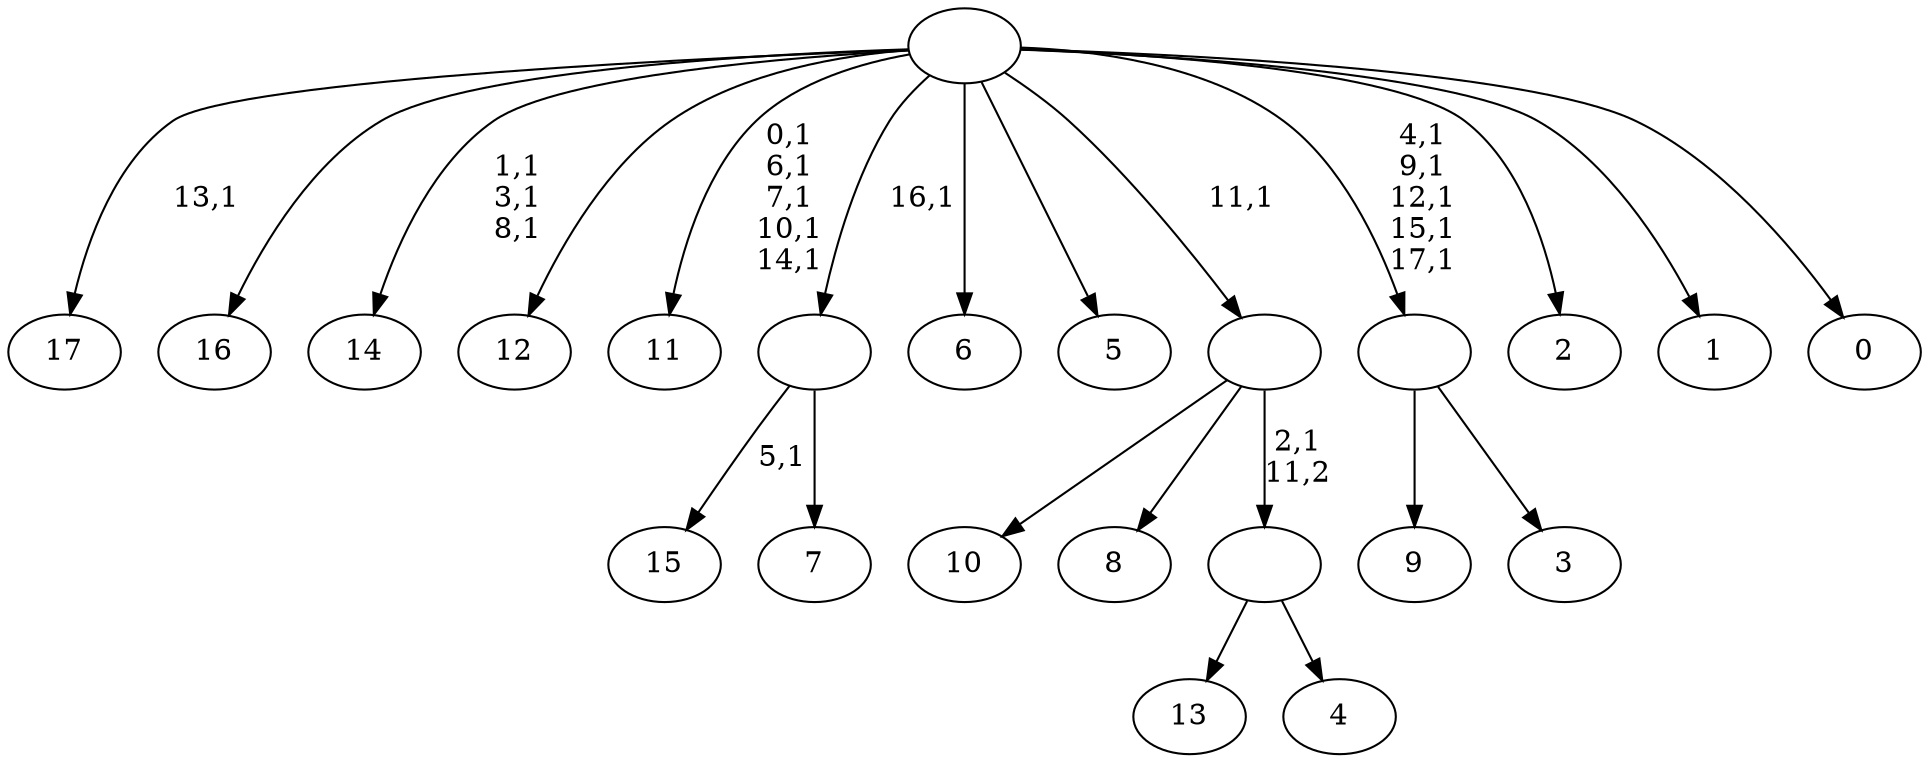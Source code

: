 digraph T {
	36 [label="17"]
	34 [label="16"]
	33 [label="15"]
	31 [label="14"]
	27 [label="13"]
	26 [label="12"]
	25 [label="11"]
	19 [label="10"]
	18 [label="9"]
	17 [label="8"]
	16 [label="7"]
	15 [label=""]
	14 [label="6"]
	13 [label="5"]
	12 [label="4"]
	11 [label=""]
	10 [label=""]
	9 [label="3"]
	8 [label=""]
	3 [label="2"]
	2 [label="1"]
	1 [label="0"]
	0 [label=""]
	15 -> 33 [label="5,1"]
	15 -> 16 [label=""]
	11 -> 27 [label=""]
	11 -> 12 [label=""]
	10 -> 19 [label=""]
	10 -> 17 [label=""]
	10 -> 11 [label="2,1\n11,2"]
	8 -> 18 [label=""]
	8 -> 9 [label=""]
	0 -> 8 [label="4,1\n9,1\n12,1\n15,1\n17,1"]
	0 -> 25 [label="0,1\n6,1\n7,1\n10,1\n14,1"]
	0 -> 31 [label="1,1\n3,1\n8,1"]
	0 -> 36 [label="13,1"]
	0 -> 34 [label=""]
	0 -> 26 [label=""]
	0 -> 15 [label="16,1"]
	0 -> 14 [label=""]
	0 -> 13 [label=""]
	0 -> 10 [label="11,1"]
	0 -> 3 [label=""]
	0 -> 2 [label=""]
	0 -> 1 [label=""]
}
